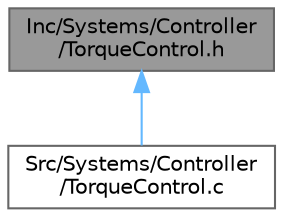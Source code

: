 digraph "Inc/Systems/Controller/TorqueControl.h"
{
 // LATEX_PDF_SIZE
  bgcolor="transparent";
  edge [fontname=Helvetica,fontsize=10,labelfontname=Helvetica,labelfontsize=10];
  node [fontname=Helvetica,fontsize=10,shape=box,height=0.2,width=0.4];
  Node1 [label="Inc/Systems/Controller\l/TorqueControl.h",height=0.2,width=0.4,color="gray40", fillcolor="grey60", style="filled", fontcolor="black",tooltip=" "];
  Node1 -> Node2 [dir="back",color="steelblue1",style="solid"];
  Node2 [label="Src/Systems/Controller\l/TorqueControl.c",height=0.2,width=0.4,color="grey40", fillcolor="white", style="filled",URL="$TorqueControl_8c.html",tooltip=" "];
}
